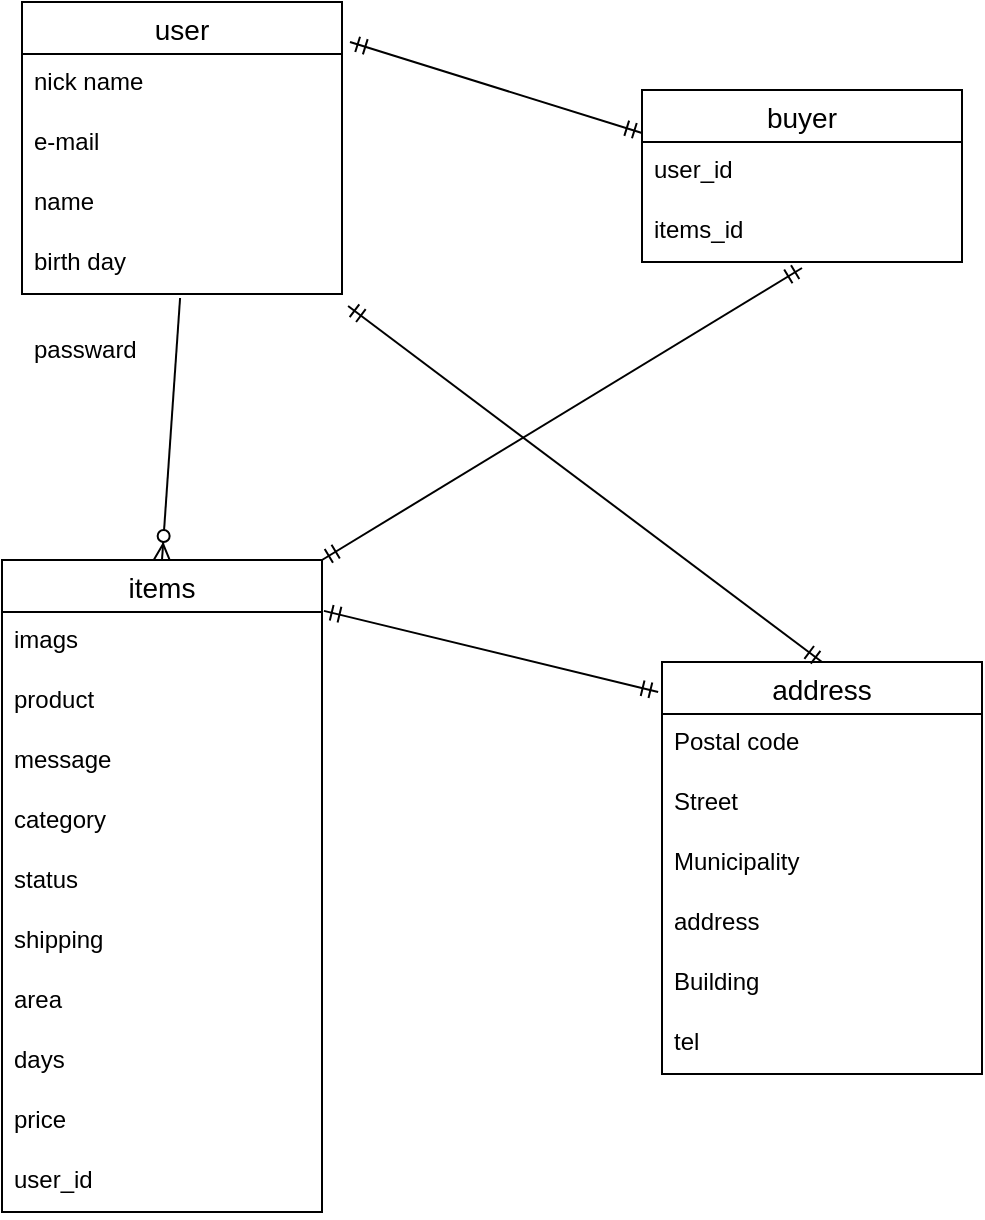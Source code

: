 <mxfile version="13.6.5">
    <diagram id="-FUJAb6mL115tY2YbOK2" name="ページ1">
        <mxGraphModel dx="64" dy="526" grid="1" gridSize="10" guides="1" tooltips="1" connect="1" arrows="0" fold="1" page="1" pageScale="1" pageWidth="827" pageHeight="1169" math="0" shadow="0">
            <root>
                <mxCell id="0"/>
                <mxCell id="1" parent="0"/>
                <mxCell id="20" value="address" style="swimlane;fontStyle=0;childLayout=stackLayout;horizontal=1;startSize=26;horizontalStack=0;resizeParent=1;resizeParentMax=0;resizeLast=0;collapsible=1;marginBottom=0;align=center;fontSize=14;" parent="1" vertex="1">
                    <mxGeometry x="370" y="340" width="160" height="206" as="geometry"/>
                </mxCell>
                <mxCell id="21" value="Postal code" style="text;strokeColor=none;fillColor=none;spacingLeft=4;spacingRight=4;overflow=hidden;rotatable=0;points=[[0,0.5],[1,0.5]];portConstraint=eastwest;fontSize=12;" parent="20" vertex="1">
                    <mxGeometry y="26" width="160" height="30" as="geometry"/>
                </mxCell>
                <mxCell id="22" value="Street" style="text;strokeColor=none;fillColor=none;spacingLeft=4;spacingRight=4;overflow=hidden;rotatable=0;points=[[0,0.5],[1,0.5]];portConstraint=eastwest;fontSize=12;" parent="20" vertex="1">
                    <mxGeometry y="56" width="160" height="30" as="geometry"/>
                </mxCell>
                <mxCell id="23" value="Municipality" style="text;strokeColor=none;fillColor=none;spacingLeft=4;spacingRight=4;overflow=hidden;rotatable=0;points=[[0,0.5],[1,0.5]];portConstraint=eastwest;fontSize=12;" parent="20" vertex="1">
                    <mxGeometry y="86" width="160" height="30" as="geometry"/>
                </mxCell>
                <mxCell id="30" value="address" style="text;strokeColor=none;fillColor=none;spacingLeft=4;spacingRight=4;overflow=hidden;rotatable=0;points=[[0,0.5],[1,0.5]];portConstraint=eastwest;fontSize=12;" parent="20" vertex="1">
                    <mxGeometry y="116" width="160" height="30" as="geometry"/>
                </mxCell>
                <mxCell id="31" value="Building" style="text;strokeColor=none;fillColor=none;spacingLeft=4;spacingRight=4;overflow=hidden;rotatable=0;points=[[0,0.5],[1,0.5]];portConstraint=eastwest;fontSize=12;" parent="20" vertex="1">
                    <mxGeometry y="146" width="160" height="30" as="geometry"/>
                </mxCell>
                <mxCell id="32" value="tel" style="text;strokeColor=none;fillColor=none;spacingLeft=4;spacingRight=4;overflow=hidden;rotatable=0;points=[[0,0.5],[1,0.5]];portConstraint=eastwest;fontSize=12;" parent="20" vertex="1">
                    <mxGeometry y="176" width="160" height="30" as="geometry"/>
                </mxCell>
                <mxCell id="38" value="" style="fontSize=12;html=1;endArrow=ERmandOne;startArrow=ERmandOne;entryX=1.019;entryY=1.2;entryDx=0;entryDy=0;exitX=0.5;exitY=0;exitDx=0;exitDy=0;entryPerimeter=0;" parent="1" source="20" target="24" edge="1">
                    <mxGeometry width="100" height="100" relative="1" as="geometry">
                        <mxPoint x="240" y="350" as="sourcePoint"/>
                        <mxPoint x="340" y="250" as="targetPoint"/>
                    </mxGeometry>
                </mxCell>
                <mxCell id="39" value="" style="fontSize=12;html=1;endArrow=ERmandOne;startArrow=ERmandOne;exitX=1.006;exitY=0.078;exitDx=0;exitDy=0;entryX=-0.012;entryY=0.073;entryDx=0;entryDy=0;entryPerimeter=0;exitPerimeter=0;" parent="1" source="15" target="20" edge="1">
                    <mxGeometry width="100" height="100" relative="1" as="geometry">
                        <mxPoint x="240" y="350" as="sourcePoint"/>
                        <mxPoint x="340" y="250" as="targetPoint"/>
                    </mxGeometry>
                </mxCell>
                <mxCell id="40" value="" style="fontSize=12;html=1;endArrow=ERzeroToMany;endFill=1;entryX=0.5;entryY=0;entryDx=0;entryDy=0;exitX=0.494;exitY=1.067;exitDx=0;exitDy=0;exitPerimeter=0;" parent="1" source="24" target="15" edge="1">
                    <mxGeometry width="100" height="100" relative="1" as="geometry">
                        <mxPoint x="210" y="20" as="sourcePoint"/>
                        <mxPoint x="120" y="230" as="targetPoint"/>
                    </mxGeometry>
                </mxCell>
                <mxCell id="41" style="edgeStyle=none;rounded=0;orthogonalLoop=1;jettySize=auto;html=1;entryX=0.5;entryY=0;entryDx=0;entryDy=0;" parent="1" source="15" target="15" edge="1">
                    <mxGeometry relative="1" as="geometry"/>
                </mxCell>
                <mxCell id="2" value="user" style="swimlane;fontStyle=0;childLayout=stackLayout;horizontal=1;startSize=26;horizontalStack=0;resizeParent=1;resizeParentMax=0;resizeLast=0;collapsible=1;marginBottom=0;align=center;fontSize=14;" parent="1" vertex="1">
                    <mxGeometry x="50" y="10" width="160" height="146" as="geometry"/>
                </mxCell>
                <mxCell id="3" value="nick name" style="text;strokeColor=none;fillColor=none;spacingLeft=4;spacingRight=4;overflow=hidden;rotatable=0;points=[[0,0.5],[1,0.5]];portConstraint=eastwest;fontSize=12;" parent="2" vertex="1">
                    <mxGeometry y="26" width="160" height="30" as="geometry"/>
                </mxCell>
                <mxCell id="4" value="e-mail" style="text;strokeColor=none;fillColor=none;spacingLeft=4;spacingRight=4;overflow=hidden;rotatable=0;points=[[0,0.5],[1,0.5]];portConstraint=eastwest;fontSize=12;" parent="2" vertex="1">
                    <mxGeometry y="56" width="160" height="30" as="geometry"/>
                </mxCell>
                <mxCell id="6" value="name" style="text;strokeColor=none;fillColor=none;spacingLeft=4;spacingRight=4;overflow=hidden;rotatable=0;points=[[0,0.5],[1,0.5]];portConstraint=eastwest;fontSize=12;" parent="2" vertex="1">
                    <mxGeometry y="86" width="160" height="30" as="geometry"/>
                </mxCell>
                <mxCell id="24" value="birth day" style="text;strokeColor=none;fillColor=none;spacingLeft=4;spacingRight=4;overflow=hidden;rotatable=0;points=[[0,0.5],[1,0.5]];portConstraint=eastwest;fontSize=12;" parent="2" vertex="1">
                    <mxGeometry y="116" width="160" height="30" as="geometry"/>
                </mxCell>
                <mxCell id="15" value="items" style="swimlane;fontStyle=0;childLayout=stackLayout;horizontal=1;startSize=26;horizontalStack=0;resizeParent=1;resizeParentMax=0;resizeLast=0;collapsible=1;marginBottom=0;align=center;fontSize=14;" parent="1" vertex="1">
                    <mxGeometry x="40" y="289" width="160" height="326" as="geometry"/>
                </mxCell>
                <mxCell id="16" value="imags" style="text;strokeColor=none;fillColor=none;spacingLeft=4;spacingRight=4;overflow=hidden;rotatable=0;points=[[0,0.5],[1,0.5]];portConstraint=eastwest;fontSize=12;" parent="15" vertex="1">
                    <mxGeometry y="26" width="160" height="30" as="geometry"/>
                </mxCell>
                <mxCell id="17" value="product" style="text;strokeColor=none;fillColor=none;spacingLeft=4;spacingRight=4;overflow=hidden;rotatable=0;points=[[0,0.5],[1,0.5]];portConstraint=eastwest;fontSize=12;" parent="15" vertex="1">
                    <mxGeometry y="56" width="160" height="30" as="geometry"/>
                </mxCell>
                <mxCell id="18" value="message" style="text;strokeColor=none;fillColor=none;spacingLeft=4;spacingRight=4;overflow=hidden;rotatable=0;points=[[0,0.5],[1,0.5]];portConstraint=eastwest;fontSize=12;" parent="15" vertex="1">
                    <mxGeometry y="86" width="160" height="30" as="geometry"/>
                </mxCell>
                <mxCell id="19" value="category" style="text;strokeColor=none;fillColor=none;spacingLeft=4;spacingRight=4;overflow=hidden;rotatable=0;points=[[0,0.5],[1,0.5]];portConstraint=eastwest;fontSize=12;" parent="15" vertex="1">
                    <mxGeometry y="116" width="160" height="30" as="geometry"/>
                </mxCell>
                <mxCell id="25" value="status" style="text;strokeColor=none;fillColor=none;spacingLeft=4;spacingRight=4;overflow=hidden;rotatable=0;points=[[0,0.5],[1,0.5]];portConstraint=eastwest;fontSize=12;" parent="15" vertex="1">
                    <mxGeometry y="146" width="160" height="30" as="geometry"/>
                </mxCell>
                <mxCell id="26" value="shipping" style="text;strokeColor=none;fillColor=none;spacingLeft=4;spacingRight=4;overflow=hidden;rotatable=0;points=[[0,0.5],[1,0.5]];portConstraint=eastwest;fontSize=12;" parent="15" vertex="1">
                    <mxGeometry y="176" width="160" height="30" as="geometry"/>
                </mxCell>
                <mxCell id="27" value="area" style="text;strokeColor=none;fillColor=none;spacingLeft=4;spacingRight=4;overflow=hidden;rotatable=0;points=[[0,0.5],[1,0.5]];portConstraint=eastwest;fontSize=12;" parent="15" vertex="1">
                    <mxGeometry y="206" width="160" height="30" as="geometry"/>
                </mxCell>
                <mxCell id="28" value="days" style="text;strokeColor=none;fillColor=none;spacingLeft=4;spacingRight=4;overflow=hidden;rotatable=0;points=[[0,0.5],[1,0.5]];portConstraint=eastwest;fontSize=12;" parent="15" vertex="1">
                    <mxGeometry y="236" width="160" height="30" as="geometry"/>
                </mxCell>
                <mxCell id="29" value="price" style="text;strokeColor=none;fillColor=none;spacingLeft=4;spacingRight=4;overflow=hidden;rotatable=0;points=[[0,0.5],[1,0.5]];portConstraint=eastwest;fontSize=12;" parent="15" vertex="1">
                    <mxGeometry y="266" width="160" height="30" as="geometry"/>
                </mxCell>
                <mxCell id="53" value="user_id" style="text;strokeColor=none;fillColor=none;spacingLeft=4;spacingRight=4;overflow=hidden;rotatable=0;points=[[0,0.5],[1,0.5]];portConstraint=eastwest;fontSize=12;" parent="15" vertex="1">
                    <mxGeometry y="296" width="160" height="30" as="geometry"/>
                </mxCell>
                <mxCell id="5" value="passward" style="text;strokeColor=none;fillColor=none;spacingLeft=4;spacingRight=4;overflow=hidden;rotatable=0;points=[[0,0.5],[1,0.5]];portConstraint=eastwest;fontSize=12;" parent="1" vertex="1">
                    <mxGeometry x="50" y="170" width="160" height="30" as="geometry"/>
                </mxCell>
                <mxCell id="45" value="buyer" style="swimlane;fontStyle=0;childLayout=stackLayout;horizontal=1;startSize=26;horizontalStack=0;resizeParent=1;resizeParentMax=0;resizeLast=0;collapsible=1;marginBottom=0;align=center;fontSize=14;" parent="1" vertex="1">
                    <mxGeometry x="360" y="54" width="160" height="86" as="geometry"/>
                </mxCell>
                <mxCell id="46" value="user_id" style="text;strokeColor=none;fillColor=none;spacingLeft=4;spacingRight=4;overflow=hidden;rotatable=0;points=[[0,0.5],[1,0.5]];portConstraint=eastwest;fontSize=12;" parent="45" vertex="1">
                    <mxGeometry y="26" width="160" height="30" as="geometry"/>
                </mxCell>
                <mxCell id="47" value="items_id" style="text;strokeColor=none;fillColor=none;spacingLeft=4;spacingRight=4;overflow=hidden;rotatable=0;points=[[0,0.5],[1,0.5]];portConstraint=eastwest;fontSize=12;" parent="45" vertex="1">
                    <mxGeometry y="56" width="160" height="30" as="geometry"/>
                </mxCell>
                <mxCell id="49" value="" style="fontSize=12;html=1;endArrow=ERmandOne;startArrow=ERmandOne;entryX=0.5;entryY=1.1;entryDx=0;entryDy=0;entryPerimeter=0;exitX=1;exitY=0;exitDx=0;exitDy=0;" parent="1" source="15" target="47" edge="1">
                    <mxGeometry width="100" height="100" relative="1" as="geometry">
                        <mxPoint x="240" y="280" as="sourcePoint"/>
                        <mxPoint x="340" y="180" as="targetPoint"/>
                    </mxGeometry>
                </mxCell>
                <mxCell id="52" value="" style="fontSize=12;html=1;endArrow=ERmandOne;startArrow=ERmandOne;entryX=0;entryY=0.25;entryDx=0;entryDy=0;exitX=1.025;exitY=0.137;exitDx=0;exitDy=0;exitPerimeter=0;" parent="1" source="2" target="45" edge="1">
                    <mxGeometry width="100" height="100" relative="1" as="geometry">
                        <mxPoint x="240" y="90" as="sourcePoint"/>
                        <mxPoint x="340" y="170" as="targetPoint"/>
                    </mxGeometry>
                </mxCell>
            </root>
        </mxGraphModel>
    </diagram>
</mxfile>
